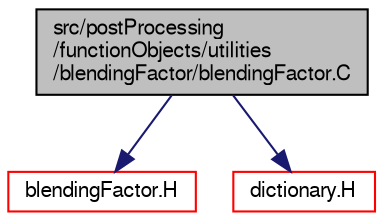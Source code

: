 digraph "src/postProcessing/functionObjects/utilities/blendingFactor/blendingFactor.C"
{
  bgcolor="transparent";
  edge [fontname="FreeSans",fontsize="10",labelfontname="FreeSans",labelfontsize="10"];
  node [fontname="FreeSans",fontsize="10",shape=record];
  Node0 [label="src/postProcessing\l/functionObjects/utilities\l/blendingFactor/blendingFactor.C",height=0.2,width=0.4,color="black", fillcolor="grey75", style="filled", fontcolor="black"];
  Node0 -> Node1 [color="midnightblue",fontsize="10",style="solid",fontname="FreeSans"];
  Node1 [label="blendingFactor.H",height=0.2,width=0.4,color="red",URL="$a13685.html"];
  Node0 -> Node68 [color="midnightblue",fontsize="10",style="solid",fontname="FreeSans"];
  Node68 [label="dictionary.H",height=0.2,width=0.4,color="red",URL="$a08804.html"];
}
